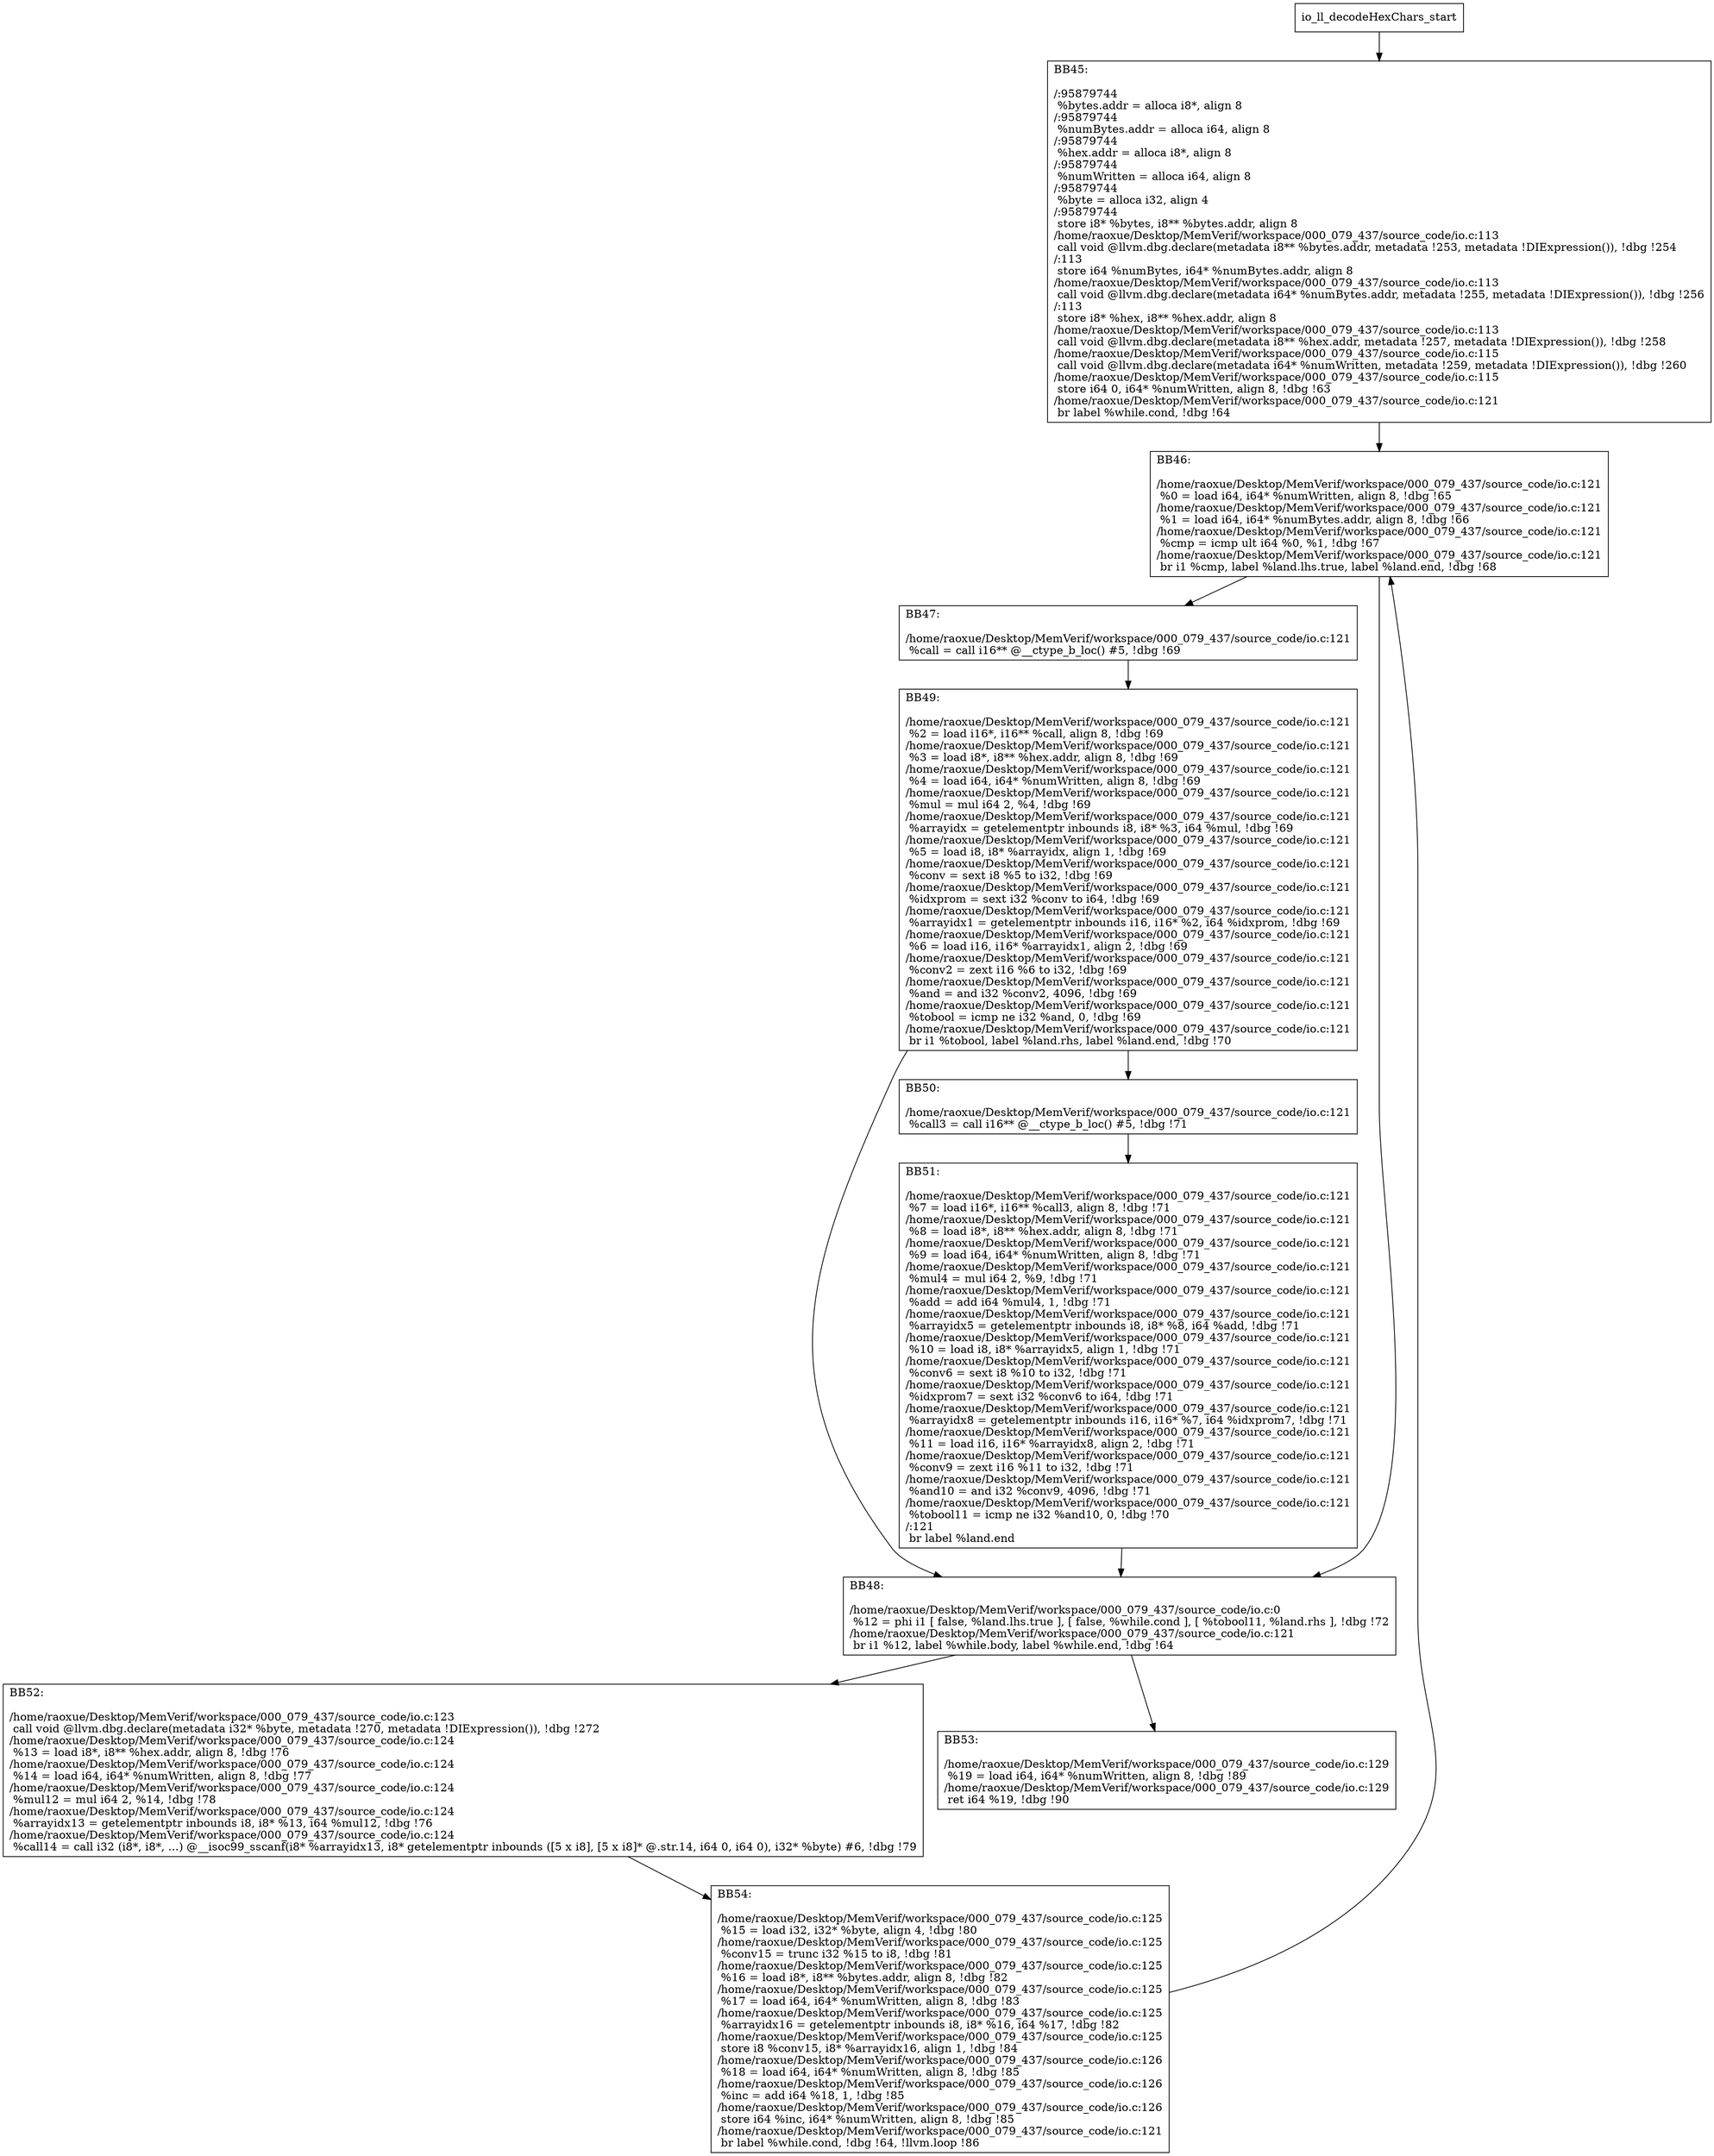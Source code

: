 digraph "CFG for'io_ll_decodeHexChars' function" {
	BBio_ll_decodeHexChars_start[shape=record,label="{io_ll_decodeHexChars_start}"];
	BBio_ll_decodeHexChars_start-> io_ll_decodeHexCharsBB45;
	io_ll_decodeHexCharsBB45 [shape=record, label="{BB45:\l\l/:95879744\l
  %bytes.addr = alloca i8*, align 8\l
/:95879744\l
  %numBytes.addr = alloca i64, align 8\l
/:95879744\l
  %hex.addr = alloca i8*, align 8\l
/:95879744\l
  %numWritten = alloca i64, align 8\l
/:95879744\l
  %byte = alloca i32, align 4\l
/:95879744\l
  store i8* %bytes, i8** %bytes.addr, align 8\l
/home/raoxue/Desktop/MemVerif/workspace/000_079_437/source_code/io.c:113\l
  call void @llvm.dbg.declare(metadata i8** %bytes.addr, metadata !253, metadata !DIExpression()), !dbg !254\l
/:113\l
  store i64 %numBytes, i64* %numBytes.addr, align 8\l
/home/raoxue/Desktop/MemVerif/workspace/000_079_437/source_code/io.c:113\l
  call void @llvm.dbg.declare(metadata i64* %numBytes.addr, metadata !255, metadata !DIExpression()), !dbg !256\l
/:113\l
  store i8* %hex, i8** %hex.addr, align 8\l
/home/raoxue/Desktop/MemVerif/workspace/000_079_437/source_code/io.c:113\l
  call void @llvm.dbg.declare(metadata i8** %hex.addr, metadata !257, metadata !DIExpression()), !dbg !258\l
/home/raoxue/Desktop/MemVerif/workspace/000_079_437/source_code/io.c:115\l
  call void @llvm.dbg.declare(metadata i64* %numWritten, metadata !259, metadata !DIExpression()), !dbg !260\l
/home/raoxue/Desktop/MemVerif/workspace/000_079_437/source_code/io.c:115\l
  store i64 0, i64* %numWritten, align 8, !dbg !63\l
/home/raoxue/Desktop/MemVerif/workspace/000_079_437/source_code/io.c:121\l
  br label %while.cond, !dbg !64\l
}"];
	io_ll_decodeHexCharsBB45-> io_ll_decodeHexCharsBB46;
	io_ll_decodeHexCharsBB46 [shape=record, label="{BB46:\l\l/home/raoxue/Desktop/MemVerif/workspace/000_079_437/source_code/io.c:121\l
  %0 = load i64, i64* %numWritten, align 8, !dbg !65\l
/home/raoxue/Desktop/MemVerif/workspace/000_079_437/source_code/io.c:121\l
  %1 = load i64, i64* %numBytes.addr, align 8, !dbg !66\l
/home/raoxue/Desktop/MemVerif/workspace/000_079_437/source_code/io.c:121\l
  %cmp = icmp ult i64 %0, %1, !dbg !67\l
/home/raoxue/Desktop/MemVerif/workspace/000_079_437/source_code/io.c:121\l
  br i1 %cmp, label %land.lhs.true, label %land.end, !dbg !68\l
}"];
	io_ll_decodeHexCharsBB46-> io_ll_decodeHexCharsBB47;
	io_ll_decodeHexCharsBB46-> io_ll_decodeHexCharsBB48;
	io_ll_decodeHexCharsBB47 [shape=record, label="{BB47:\l\l/home/raoxue/Desktop/MemVerif/workspace/000_079_437/source_code/io.c:121\l
  %call = call i16** @__ctype_b_loc() #5, !dbg !69\l
}"];
	io_ll_decodeHexCharsBB47-> io_ll_decodeHexCharsBB49;
	io_ll_decodeHexCharsBB49 [shape=record, label="{BB49:\l\l/home/raoxue/Desktop/MemVerif/workspace/000_079_437/source_code/io.c:121\l
  %2 = load i16*, i16** %call, align 8, !dbg !69\l
/home/raoxue/Desktop/MemVerif/workspace/000_079_437/source_code/io.c:121\l
  %3 = load i8*, i8** %hex.addr, align 8, !dbg !69\l
/home/raoxue/Desktop/MemVerif/workspace/000_079_437/source_code/io.c:121\l
  %4 = load i64, i64* %numWritten, align 8, !dbg !69\l
/home/raoxue/Desktop/MemVerif/workspace/000_079_437/source_code/io.c:121\l
  %mul = mul i64 2, %4, !dbg !69\l
/home/raoxue/Desktop/MemVerif/workspace/000_079_437/source_code/io.c:121\l
  %arrayidx = getelementptr inbounds i8, i8* %3, i64 %mul, !dbg !69\l
/home/raoxue/Desktop/MemVerif/workspace/000_079_437/source_code/io.c:121\l
  %5 = load i8, i8* %arrayidx, align 1, !dbg !69\l
/home/raoxue/Desktop/MemVerif/workspace/000_079_437/source_code/io.c:121\l
  %conv = sext i8 %5 to i32, !dbg !69\l
/home/raoxue/Desktop/MemVerif/workspace/000_079_437/source_code/io.c:121\l
  %idxprom = sext i32 %conv to i64, !dbg !69\l
/home/raoxue/Desktop/MemVerif/workspace/000_079_437/source_code/io.c:121\l
  %arrayidx1 = getelementptr inbounds i16, i16* %2, i64 %idxprom, !dbg !69\l
/home/raoxue/Desktop/MemVerif/workspace/000_079_437/source_code/io.c:121\l
  %6 = load i16, i16* %arrayidx1, align 2, !dbg !69\l
/home/raoxue/Desktop/MemVerif/workspace/000_079_437/source_code/io.c:121\l
  %conv2 = zext i16 %6 to i32, !dbg !69\l
/home/raoxue/Desktop/MemVerif/workspace/000_079_437/source_code/io.c:121\l
  %and = and i32 %conv2, 4096, !dbg !69\l
/home/raoxue/Desktop/MemVerif/workspace/000_079_437/source_code/io.c:121\l
  %tobool = icmp ne i32 %and, 0, !dbg !69\l
/home/raoxue/Desktop/MemVerif/workspace/000_079_437/source_code/io.c:121\l
  br i1 %tobool, label %land.rhs, label %land.end, !dbg !70\l
}"];
	io_ll_decodeHexCharsBB49-> io_ll_decodeHexCharsBB50;
	io_ll_decodeHexCharsBB49-> io_ll_decodeHexCharsBB48;
	io_ll_decodeHexCharsBB50 [shape=record, label="{BB50:\l\l/home/raoxue/Desktop/MemVerif/workspace/000_079_437/source_code/io.c:121\l
  %call3 = call i16** @__ctype_b_loc() #5, !dbg !71\l
}"];
	io_ll_decodeHexCharsBB50-> io_ll_decodeHexCharsBB51;
	io_ll_decodeHexCharsBB51 [shape=record, label="{BB51:\l\l/home/raoxue/Desktop/MemVerif/workspace/000_079_437/source_code/io.c:121\l
  %7 = load i16*, i16** %call3, align 8, !dbg !71\l
/home/raoxue/Desktop/MemVerif/workspace/000_079_437/source_code/io.c:121\l
  %8 = load i8*, i8** %hex.addr, align 8, !dbg !71\l
/home/raoxue/Desktop/MemVerif/workspace/000_079_437/source_code/io.c:121\l
  %9 = load i64, i64* %numWritten, align 8, !dbg !71\l
/home/raoxue/Desktop/MemVerif/workspace/000_079_437/source_code/io.c:121\l
  %mul4 = mul i64 2, %9, !dbg !71\l
/home/raoxue/Desktop/MemVerif/workspace/000_079_437/source_code/io.c:121\l
  %add = add i64 %mul4, 1, !dbg !71\l
/home/raoxue/Desktop/MemVerif/workspace/000_079_437/source_code/io.c:121\l
  %arrayidx5 = getelementptr inbounds i8, i8* %8, i64 %add, !dbg !71\l
/home/raoxue/Desktop/MemVerif/workspace/000_079_437/source_code/io.c:121\l
  %10 = load i8, i8* %arrayidx5, align 1, !dbg !71\l
/home/raoxue/Desktop/MemVerif/workspace/000_079_437/source_code/io.c:121\l
  %conv6 = sext i8 %10 to i32, !dbg !71\l
/home/raoxue/Desktop/MemVerif/workspace/000_079_437/source_code/io.c:121\l
  %idxprom7 = sext i32 %conv6 to i64, !dbg !71\l
/home/raoxue/Desktop/MemVerif/workspace/000_079_437/source_code/io.c:121\l
  %arrayidx8 = getelementptr inbounds i16, i16* %7, i64 %idxprom7, !dbg !71\l
/home/raoxue/Desktop/MemVerif/workspace/000_079_437/source_code/io.c:121\l
  %11 = load i16, i16* %arrayidx8, align 2, !dbg !71\l
/home/raoxue/Desktop/MemVerif/workspace/000_079_437/source_code/io.c:121\l
  %conv9 = zext i16 %11 to i32, !dbg !71\l
/home/raoxue/Desktop/MemVerif/workspace/000_079_437/source_code/io.c:121\l
  %and10 = and i32 %conv9, 4096, !dbg !71\l
/home/raoxue/Desktop/MemVerif/workspace/000_079_437/source_code/io.c:121\l
  %tobool11 = icmp ne i32 %and10, 0, !dbg !70\l
/:121\l
  br label %land.end\l
}"];
	io_ll_decodeHexCharsBB51-> io_ll_decodeHexCharsBB48;
	io_ll_decodeHexCharsBB48 [shape=record, label="{BB48:\l\l/home/raoxue/Desktop/MemVerif/workspace/000_079_437/source_code/io.c:0\l
  %12 = phi i1 [ false, %land.lhs.true ], [ false, %while.cond ], [ %tobool11, %land.rhs ], !dbg !72\l
/home/raoxue/Desktop/MemVerif/workspace/000_079_437/source_code/io.c:121\l
  br i1 %12, label %while.body, label %while.end, !dbg !64\l
}"];
	io_ll_decodeHexCharsBB48-> io_ll_decodeHexCharsBB52;
	io_ll_decodeHexCharsBB48-> io_ll_decodeHexCharsBB53;
	io_ll_decodeHexCharsBB52 [shape=record, label="{BB52:\l\l/home/raoxue/Desktop/MemVerif/workspace/000_079_437/source_code/io.c:123\l
  call void @llvm.dbg.declare(metadata i32* %byte, metadata !270, metadata !DIExpression()), !dbg !272\l
/home/raoxue/Desktop/MemVerif/workspace/000_079_437/source_code/io.c:124\l
  %13 = load i8*, i8** %hex.addr, align 8, !dbg !76\l
/home/raoxue/Desktop/MemVerif/workspace/000_079_437/source_code/io.c:124\l
  %14 = load i64, i64* %numWritten, align 8, !dbg !77\l
/home/raoxue/Desktop/MemVerif/workspace/000_079_437/source_code/io.c:124\l
  %mul12 = mul i64 2, %14, !dbg !78\l
/home/raoxue/Desktop/MemVerif/workspace/000_079_437/source_code/io.c:124\l
  %arrayidx13 = getelementptr inbounds i8, i8* %13, i64 %mul12, !dbg !76\l
/home/raoxue/Desktop/MemVerif/workspace/000_079_437/source_code/io.c:124\l
  %call14 = call i32 (i8*, i8*, ...) @__isoc99_sscanf(i8* %arrayidx13, i8* getelementptr inbounds ([5 x i8], [5 x i8]* @.str.14, i64 0, i64 0), i32* %byte) #6, !dbg !79\l
}"];
	io_ll_decodeHexCharsBB52-> io_ll_decodeHexCharsBB54;
	io_ll_decodeHexCharsBB54 [shape=record, label="{BB54:\l\l/home/raoxue/Desktop/MemVerif/workspace/000_079_437/source_code/io.c:125\l
  %15 = load i32, i32* %byte, align 4, !dbg !80\l
/home/raoxue/Desktop/MemVerif/workspace/000_079_437/source_code/io.c:125\l
  %conv15 = trunc i32 %15 to i8, !dbg !81\l
/home/raoxue/Desktop/MemVerif/workspace/000_079_437/source_code/io.c:125\l
  %16 = load i8*, i8** %bytes.addr, align 8, !dbg !82\l
/home/raoxue/Desktop/MemVerif/workspace/000_079_437/source_code/io.c:125\l
  %17 = load i64, i64* %numWritten, align 8, !dbg !83\l
/home/raoxue/Desktop/MemVerif/workspace/000_079_437/source_code/io.c:125\l
  %arrayidx16 = getelementptr inbounds i8, i8* %16, i64 %17, !dbg !82\l
/home/raoxue/Desktop/MemVerif/workspace/000_079_437/source_code/io.c:125\l
  store i8 %conv15, i8* %arrayidx16, align 1, !dbg !84\l
/home/raoxue/Desktop/MemVerif/workspace/000_079_437/source_code/io.c:126\l
  %18 = load i64, i64* %numWritten, align 8, !dbg !85\l
/home/raoxue/Desktop/MemVerif/workspace/000_079_437/source_code/io.c:126\l
  %inc = add i64 %18, 1, !dbg !85\l
/home/raoxue/Desktop/MemVerif/workspace/000_079_437/source_code/io.c:126\l
  store i64 %inc, i64* %numWritten, align 8, !dbg !85\l
/home/raoxue/Desktop/MemVerif/workspace/000_079_437/source_code/io.c:121\l
  br label %while.cond, !dbg !64, !llvm.loop !86\l
}"];
	io_ll_decodeHexCharsBB54-> io_ll_decodeHexCharsBB46;
	io_ll_decodeHexCharsBB53 [shape=record, label="{BB53:\l\l/home/raoxue/Desktop/MemVerif/workspace/000_079_437/source_code/io.c:129\l
  %19 = load i64, i64* %numWritten, align 8, !dbg !89\l
/home/raoxue/Desktop/MemVerif/workspace/000_079_437/source_code/io.c:129\l
  ret i64 %19, !dbg !90\l
}"];
}

